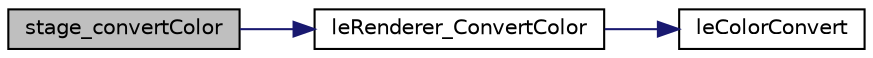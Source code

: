 digraph "stage_convertColor"
{
 // LATEX_PDF_SIZE
  edge [fontname="Helvetica",fontsize="10",labelfontname="Helvetica",labelfontsize="10"];
  node [fontname="Helvetica",fontsize="10",shape=record];
  rankdir="LR";
  Node1 [label="stage_convertColor",height=0.2,width=0.4,color="black", fillcolor="grey75", style="filled", fontcolor="black",tooltip=" "];
  Node1 -> Node2 [color="midnightblue",fontsize="10",style="solid",fontname="Helvetica"];
  Node2 [label="leRenderer_ConvertColor",height=0.2,width=0.4,color="black", fillcolor="white", style="filled",URL="$legato__renderer_8c.html#af04e1ea8f24c3768e71d64ae9df02901",tooltip=" "];
  Node2 -> Node3 [color="midnightblue",fontsize="10",style="solid",fontname="Helvetica"];
  Node3 [label="leColorConvert",height=0.2,width=0.4,color="black", fillcolor="white", style="filled",URL="$legato__color_8h.html#a53c185c8a78fff8675a52086fed04f65",tooltip=" "];
}
